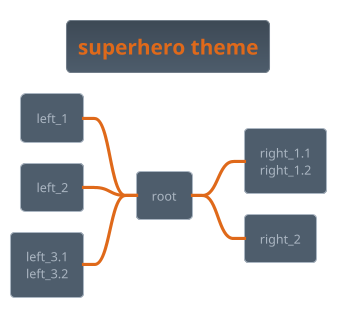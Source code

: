 ' Do not edit
' Theme Gallery
' autogenerated by script
'
@startmindmap
!theme superhero
title superhero theme
+ root
**:right_1.1
right_1.2;
++ right_2

left side

-- left_1
-- left_2
**:left_3.1
left_3.2;
@endmindmap
